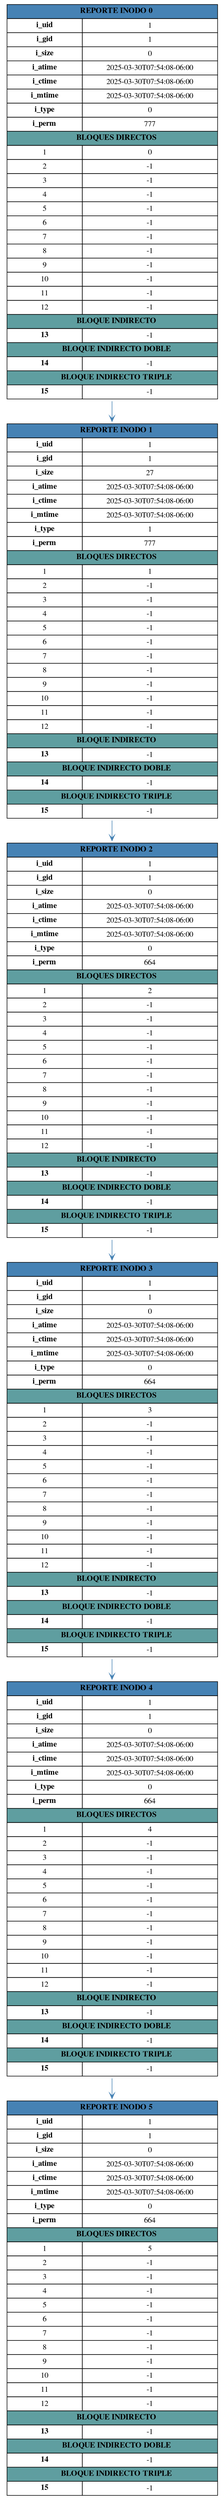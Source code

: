 digraph G {
        node [shape=plaintext, fontname="Times"]
        edge [color="#4682B4", arrowhead=vee]
    inode0 [label=<
            <table border="0" cellborder="1" cellspacing="0" cellpadding="4" style="font-family:Times">
                <!-- Encabezado -->
                <tr>
                    <td colspan="2" bgcolor="#4682B4" style="color:white; font-size:14px; padding:6px;">
                        <b>REPORTE INODO 0</b>
                    </td>
                </tr>
                
                <!-- Datos básicos -->
                <tr bgcolor="#E6F2FF"><td><b>i_uid</b></td><td>1</td></tr>
                <tr><td><b>i_gid</b></td><td>1</td></tr>
                <tr bgcolor="#E6F2FF"><td><b>i_size</b></td><td>0</td></tr>
                <tr><td><b>i_atime</b></td><td>2025-03-30T07:54:08-06:00</td></tr>
                <tr bgcolor="#E6F2FF"><td><b>i_ctime</b></td><td>2025-03-30T07:54:08-06:00</td></tr>
                <tr><td><b>i_mtime</b></td><td>2025-03-30T07:54:08-06:00</td></tr>
                <tr bgcolor="#E6F2FF"><td><b>i_type</b></td><td>0</td></tr>
                <tr><td><b>i_perm</b></td><td>777</td></tr>
                
                <!-- Bloques directos -->
                <tr>
                    <td colspan="2" bgcolor="#5F9EA0" style="color:white; padding:4px;">
                        <b>BLOQUES DIRECTOS</b>
                    </td>
                </tr>
        <tr><td>1</td><td>0</td></tr><tr><td>2</td><td>-1</td></tr><tr><td>3</td><td>-1</td></tr><tr><td>4</td><td>-1</td></tr><tr><td>5</td><td>-1</td></tr><tr><td>6</td><td>-1</td></tr><tr><td>7</td><td>-1</td></tr><tr><td>8</td><td>-1</td></tr><tr><td>9</td><td>-1</td></tr><tr><td>10</td><td>-1</td></tr><tr><td>11</td><td>-1</td></tr><tr><td>12</td><td>-1</td></tr>
                <!-- Bloques indirectos -->
                <tr>
                    <td colspan="2" bgcolor="#5F9EA0" style="color:white; padding:4px;">
                        <b>BLOQUE INDIRECTO</b>
                    </td>
                </tr>
                <tr bgcolor="#F0F8FF"><td><b>13</b></td><td>-1</td></tr>
                
                <tr>
                    <td colspan="2" bgcolor="#5F9EA0" style="color:white; padding:4px;">
                        <b>BLOQUE INDIRECTO DOBLE</b>
                    </td>
                </tr>
                <tr><td><b>14</b></td><td>-1</td></tr>
                
                <tr>
                    <td colspan="2" bgcolor="#5F9EA0" style="color:white; padding:4px;">
                        <b>BLOQUE INDIRECTO TRIPLE</b>
                    </td>
                </tr>
                <tr bgcolor="#F0F8FF"><td><b>15</b></td><td>-1</td></tr>
            </table>>];
        inode0 -> inode1;
inode1 [label=<
            <table border="0" cellborder="1" cellspacing="0" cellpadding="4" style="font-family:Times">
                <!-- Encabezado -->
                <tr>
                    <td colspan="2" bgcolor="#4682B4" style="color:white; font-size:14px; padding:6px;">
                        <b>REPORTE INODO 1</b>
                    </td>
                </tr>
                
                <!-- Datos básicos -->
                <tr bgcolor="#E6F2FF"><td><b>i_uid</b></td><td>1</td></tr>
                <tr><td><b>i_gid</b></td><td>1</td></tr>
                <tr bgcolor="#E6F2FF"><td><b>i_size</b></td><td>27</td></tr>
                <tr><td><b>i_atime</b></td><td>2025-03-30T07:54:08-06:00</td></tr>
                <tr bgcolor="#E6F2FF"><td><b>i_ctime</b></td><td>2025-03-30T07:54:08-06:00</td></tr>
                <tr><td><b>i_mtime</b></td><td>2025-03-30T07:54:08-06:00</td></tr>
                <tr bgcolor="#E6F2FF"><td><b>i_type</b></td><td>1</td></tr>
                <tr><td><b>i_perm</b></td><td>777</td></tr>
                
                <!-- Bloques directos -->
                <tr>
                    <td colspan="2" bgcolor="#5F9EA0" style="color:white; padding:4px;">
                        <b>BLOQUES DIRECTOS</b>
                    </td>
                </tr>
        <tr><td>1</td><td>1</td></tr><tr><td>2</td><td>-1</td></tr><tr><td>3</td><td>-1</td></tr><tr><td>4</td><td>-1</td></tr><tr><td>5</td><td>-1</td></tr><tr><td>6</td><td>-1</td></tr><tr><td>7</td><td>-1</td></tr><tr><td>8</td><td>-1</td></tr><tr><td>9</td><td>-1</td></tr><tr><td>10</td><td>-1</td></tr><tr><td>11</td><td>-1</td></tr><tr><td>12</td><td>-1</td></tr>
                <!-- Bloques indirectos -->
                <tr>
                    <td colspan="2" bgcolor="#5F9EA0" style="color:white; padding:4px;">
                        <b>BLOQUE INDIRECTO</b>
                    </td>
                </tr>
                <tr bgcolor="#F0F8FF"><td><b>13</b></td><td>-1</td></tr>
                
                <tr>
                    <td colspan="2" bgcolor="#5F9EA0" style="color:white; padding:4px;">
                        <b>BLOQUE INDIRECTO DOBLE</b>
                    </td>
                </tr>
                <tr><td><b>14</b></td><td>-1</td></tr>
                
                <tr>
                    <td colspan="2" bgcolor="#5F9EA0" style="color:white; padding:4px;">
                        <b>BLOQUE INDIRECTO TRIPLE</b>
                    </td>
                </tr>
                <tr bgcolor="#F0F8FF"><td><b>15</b></td><td>-1</td></tr>
            </table>>];
        inode1 -> inode2;
inode2 [label=<
            <table border="0" cellborder="1" cellspacing="0" cellpadding="4" style="font-family:Times">
                <!-- Encabezado -->
                <tr>
                    <td colspan="2" bgcolor="#4682B4" style="color:white; font-size:14px; padding:6px;">
                        <b>REPORTE INODO 2</b>
                    </td>
                </tr>
                
                <!-- Datos básicos -->
                <tr bgcolor="#E6F2FF"><td><b>i_uid</b></td><td>1</td></tr>
                <tr><td><b>i_gid</b></td><td>1</td></tr>
                <tr bgcolor="#E6F2FF"><td><b>i_size</b></td><td>0</td></tr>
                <tr><td><b>i_atime</b></td><td>2025-03-30T07:54:08-06:00</td></tr>
                <tr bgcolor="#E6F2FF"><td><b>i_ctime</b></td><td>2025-03-30T07:54:08-06:00</td></tr>
                <tr><td><b>i_mtime</b></td><td>2025-03-30T07:54:08-06:00</td></tr>
                <tr bgcolor="#E6F2FF"><td><b>i_type</b></td><td>0</td></tr>
                <tr><td><b>i_perm</b></td><td>664</td></tr>
                
                <!-- Bloques directos -->
                <tr>
                    <td colspan="2" bgcolor="#5F9EA0" style="color:white; padding:4px;">
                        <b>BLOQUES DIRECTOS</b>
                    </td>
                </tr>
        <tr><td>1</td><td>2</td></tr><tr><td>2</td><td>-1</td></tr><tr><td>3</td><td>-1</td></tr><tr><td>4</td><td>-1</td></tr><tr><td>5</td><td>-1</td></tr><tr><td>6</td><td>-1</td></tr><tr><td>7</td><td>-1</td></tr><tr><td>8</td><td>-1</td></tr><tr><td>9</td><td>-1</td></tr><tr><td>10</td><td>-1</td></tr><tr><td>11</td><td>-1</td></tr><tr><td>12</td><td>-1</td></tr>
                <!-- Bloques indirectos -->
                <tr>
                    <td colspan="2" bgcolor="#5F9EA0" style="color:white; padding:4px;">
                        <b>BLOQUE INDIRECTO</b>
                    </td>
                </tr>
                <tr bgcolor="#F0F8FF"><td><b>13</b></td><td>-1</td></tr>
                
                <tr>
                    <td colspan="2" bgcolor="#5F9EA0" style="color:white; padding:4px;">
                        <b>BLOQUE INDIRECTO DOBLE</b>
                    </td>
                </tr>
                <tr><td><b>14</b></td><td>-1</td></tr>
                
                <tr>
                    <td colspan="2" bgcolor="#5F9EA0" style="color:white; padding:4px;">
                        <b>BLOQUE INDIRECTO TRIPLE</b>
                    </td>
                </tr>
                <tr bgcolor="#F0F8FF"><td><b>15</b></td><td>-1</td></tr>
            </table>>];
        inode2 -> inode3;
inode3 [label=<
            <table border="0" cellborder="1" cellspacing="0" cellpadding="4" style="font-family:Times">
                <!-- Encabezado -->
                <tr>
                    <td colspan="2" bgcolor="#4682B4" style="color:white; font-size:14px; padding:6px;">
                        <b>REPORTE INODO 3</b>
                    </td>
                </tr>
                
                <!-- Datos básicos -->
                <tr bgcolor="#E6F2FF"><td><b>i_uid</b></td><td>1</td></tr>
                <tr><td><b>i_gid</b></td><td>1</td></tr>
                <tr bgcolor="#E6F2FF"><td><b>i_size</b></td><td>0</td></tr>
                <tr><td><b>i_atime</b></td><td>2025-03-30T07:54:08-06:00</td></tr>
                <tr bgcolor="#E6F2FF"><td><b>i_ctime</b></td><td>2025-03-30T07:54:08-06:00</td></tr>
                <tr><td><b>i_mtime</b></td><td>2025-03-30T07:54:08-06:00</td></tr>
                <tr bgcolor="#E6F2FF"><td><b>i_type</b></td><td>0</td></tr>
                <tr><td><b>i_perm</b></td><td>664</td></tr>
                
                <!-- Bloques directos -->
                <tr>
                    <td colspan="2" bgcolor="#5F9EA0" style="color:white; padding:4px;">
                        <b>BLOQUES DIRECTOS</b>
                    </td>
                </tr>
        <tr><td>1</td><td>3</td></tr><tr><td>2</td><td>-1</td></tr><tr><td>3</td><td>-1</td></tr><tr><td>4</td><td>-1</td></tr><tr><td>5</td><td>-1</td></tr><tr><td>6</td><td>-1</td></tr><tr><td>7</td><td>-1</td></tr><tr><td>8</td><td>-1</td></tr><tr><td>9</td><td>-1</td></tr><tr><td>10</td><td>-1</td></tr><tr><td>11</td><td>-1</td></tr><tr><td>12</td><td>-1</td></tr>
                <!-- Bloques indirectos -->
                <tr>
                    <td colspan="2" bgcolor="#5F9EA0" style="color:white; padding:4px;">
                        <b>BLOQUE INDIRECTO</b>
                    </td>
                </tr>
                <tr bgcolor="#F0F8FF"><td><b>13</b></td><td>-1</td></tr>
                
                <tr>
                    <td colspan="2" bgcolor="#5F9EA0" style="color:white; padding:4px;">
                        <b>BLOQUE INDIRECTO DOBLE</b>
                    </td>
                </tr>
                <tr><td><b>14</b></td><td>-1</td></tr>
                
                <tr>
                    <td colspan="2" bgcolor="#5F9EA0" style="color:white; padding:4px;">
                        <b>BLOQUE INDIRECTO TRIPLE</b>
                    </td>
                </tr>
                <tr bgcolor="#F0F8FF"><td><b>15</b></td><td>-1</td></tr>
            </table>>];
        inode3 -> inode4;
inode4 [label=<
            <table border="0" cellborder="1" cellspacing="0" cellpadding="4" style="font-family:Times">
                <!-- Encabezado -->
                <tr>
                    <td colspan="2" bgcolor="#4682B4" style="color:white; font-size:14px; padding:6px;">
                        <b>REPORTE INODO 4</b>
                    </td>
                </tr>
                
                <!-- Datos básicos -->
                <tr bgcolor="#E6F2FF"><td><b>i_uid</b></td><td>1</td></tr>
                <tr><td><b>i_gid</b></td><td>1</td></tr>
                <tr bgcolor="#E6F2FF"><td><b>i_size</b></td><td>0</td></tr>
                <tr><td><b>i_atime</b></td><td>2025-03-30T07:54:08-06:00</td></tr>
                <tr bgcolor="#E6F2FF"><td><b>i_ctime</b></td><td>2025-03-30T07:54:08-06:00</td></tr>
                <tr><td><b>i_mtime</b></td><td>2025-03-30T07:54:08-06:00</td></tr>
                <tr bgcolor="#E6F2FF"><td><b>i_type</b></td><td>0</td></tr>
                <tr><td><b>i_perm</b></td><td>664</td></tr>
                
                <!-- Bloques directos -->
                <tr>
                    <td colspan="2" bgcolor="#5F9EA0" style="color:white; padding:4px;">
                        <b>BLOQUES DIRECTOS</b>
                    </td>
                </tr>
        <tr><td>1</td><td>4</td></tr><tr><td>2</td><td>-1</td></tr><tr><td>3</td><td>-1</td></tr><tr><td>4</td><td>-1</td></tr><tr><td>5</td><td>-1</td></tr><tr><td>6</td><td>-1</td></tr><tr><td>7</td><td>-1</td></tr><tr><td>8</td><td>-1</td></tr><tr><td>9</td><td>-1</td></tr><tr><td>10</td><td>-1</td></tr><tr><td>11</td><td>-1</td></tr><tr><td>12</td><td>-1</td></tr>
                <!-- Bloques indirectos -->
                <tr>
                    <td colspan="2" bgcolor="#5F9EA0" style="color:white; padding:4px;">
                        <b>BLOQUE INDIRECTO</b>
                    </td>
                </tr>
                <tr bgcolor="#F0F8FF"><td><b>13</b></td><td>-1</td></tr>
                
                <tr>
                    <td colspan="2" bgcolor="#5F9EA0" style="color:white; padding:4px;">
                        <b>BLOQUE INDIRECTO DOBLE</b>
                    </td>
                </tr>
                <tr><td><b>14</b></td><td>-1</td></tr>
                
                <tr>
                    <td colspan="2" bgcolor="#5F9EA0" style="color:white; padding:4px;">
                        <b>BLOQUE INDIRECTO TRIPLE</b>
                    </td>
                </tr>
                <tr bgcolor="#F0F8FF"><td><b>15</b></td><td>-1</td></tr>
            </table>>];
        inode4 -> inode5;
inode5 [label=<
            <table border="0" cellborder="1" cellspacing="0" cellpadding="4" style="font-family:Times">
                <!-- Encabezado -->
                <tr>
                    <td colspan="2" bgcolor="#4682B4" style="color:white; font-size:14px; padding:6px;">
                        <b>REPORTE INODO 5</b>
                    </td>
                </tr>
                
                <!-- Datos básicos -->
                <tr bgcolor="#E6F2FF"><td><b>i_uid</b></td><td>1</td></tr>
                <tr><td><b>i_gid</b></td><td>1</td></tr>
                <tr bgcolor="#E6F2FF"><td><b>i_size</b></td><td>0</td></tr>
                <tr><td><b>i_atime</b></td><td>2025-03-30T07:54:08-06:00</td></tr>
                <tr bgcolor="#E6F2FF"><td><b>i_ctime</b></td><td>2025-03-30T07:54:08-06:00</td></tr>
                <tr><td><b>i_mtime</b></td><td>2025-03-30T07:54:08-06:00</td></tr>
                <tr bgcolor="#E6F2FF"><td><b>i_type</b></td><td>0</td></tr>
                <tr><td><b>i_perm</b></td><td>664</td></tr>
                
                <!-- Bloques directos -->
                <tr>
                    <td colspan="2" bgcolor="#5F9EA0" style="color:white; padding:4px;">
                        <b>BLOQUES DIRECTOS</b>
                    </td>
                </tr>
        <tr><td>1</td><td>5</td></tr><tr><td>2</td><td>-1</td></tr><tr><td>3</td><td>-1</td></tr><tr><td>4</td><td>-1</td></tr><tr><td>5</td><td>-1</td></tr><tr><td>6</td><td>-1</td></tr><tr><td>7</td><td>-1</td></tr><tr><td>8</td><td>-1</td></tr><tr><td>9</td><td>-1</td></tr><tr><td>10</td><td>-1</td></tr><tr><td>11</td><td>-1</td></tr><tr><td>12</td><td>-1</td></tr>
                <!-- Bloques indirectos -->
                <tr>
                    <td colspan="2" bgcolor="#5F9EA0" style="color:white; padding:4px;">
                        <b>BLOQUE INDIRECTO</b>
                    </td>
                </tr>
                <tr bgcolor="#F0F8FF"><td><b>13</b></td><td>-1</td></tr>
                
                <tr>
                    <td colspan="2" bgcolor="#5F9EA0" style="color:white; padding:4px;">
                        <b>BLOQUE INDIRECTO DOBLE</b>
                    </td>
                </tr>
                <tr><td><b>14</b></td><td>-1</td></tr>
                
                <tr>
                    <td colspan="2" bgcolor="#5F9EA0" style="color:white; padding:4px;">
                        <b>BLOQUE INDIRECTO TRIPLE</b>
                    </td>
                </tr>
                <tr bgcolor="#F0F8FF"><td><b>15</b></td><td>-1</td></tr>
            </table>>];
        
        graph [fontname="Times"];
        node [fontname="Times"];
    }